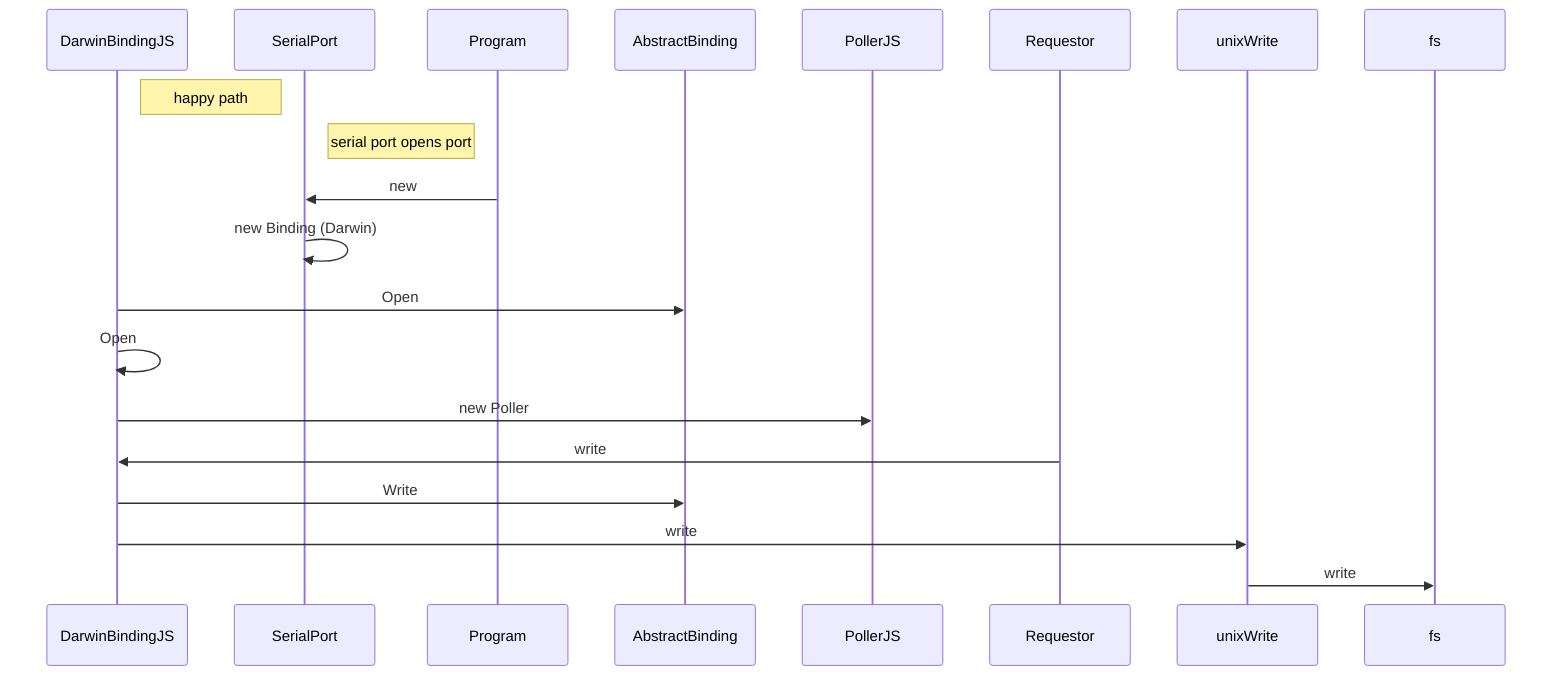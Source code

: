 sequenceDiagram
note right of DarwinBindingJS: happy path
note right of SerialPort: serial port opens port
    Program ->> SerialPort: new
    SerialPort ->> SerialPort: new Binding (Darwin)
    DarwinBindingJS ->> AbstractBinding: Open
    DarwinBindingJS ->> DarwinBindingJS: Open
    DarwinBindingJS ->> PollerJS: new Poller
    Requestor ->> DarwinBindingJS: write
    DarwinBindingJS ->> AbstractBinding: Write
    DarwinBindingJS ->> unixWrite: write
    unixWrite ->> fs:write